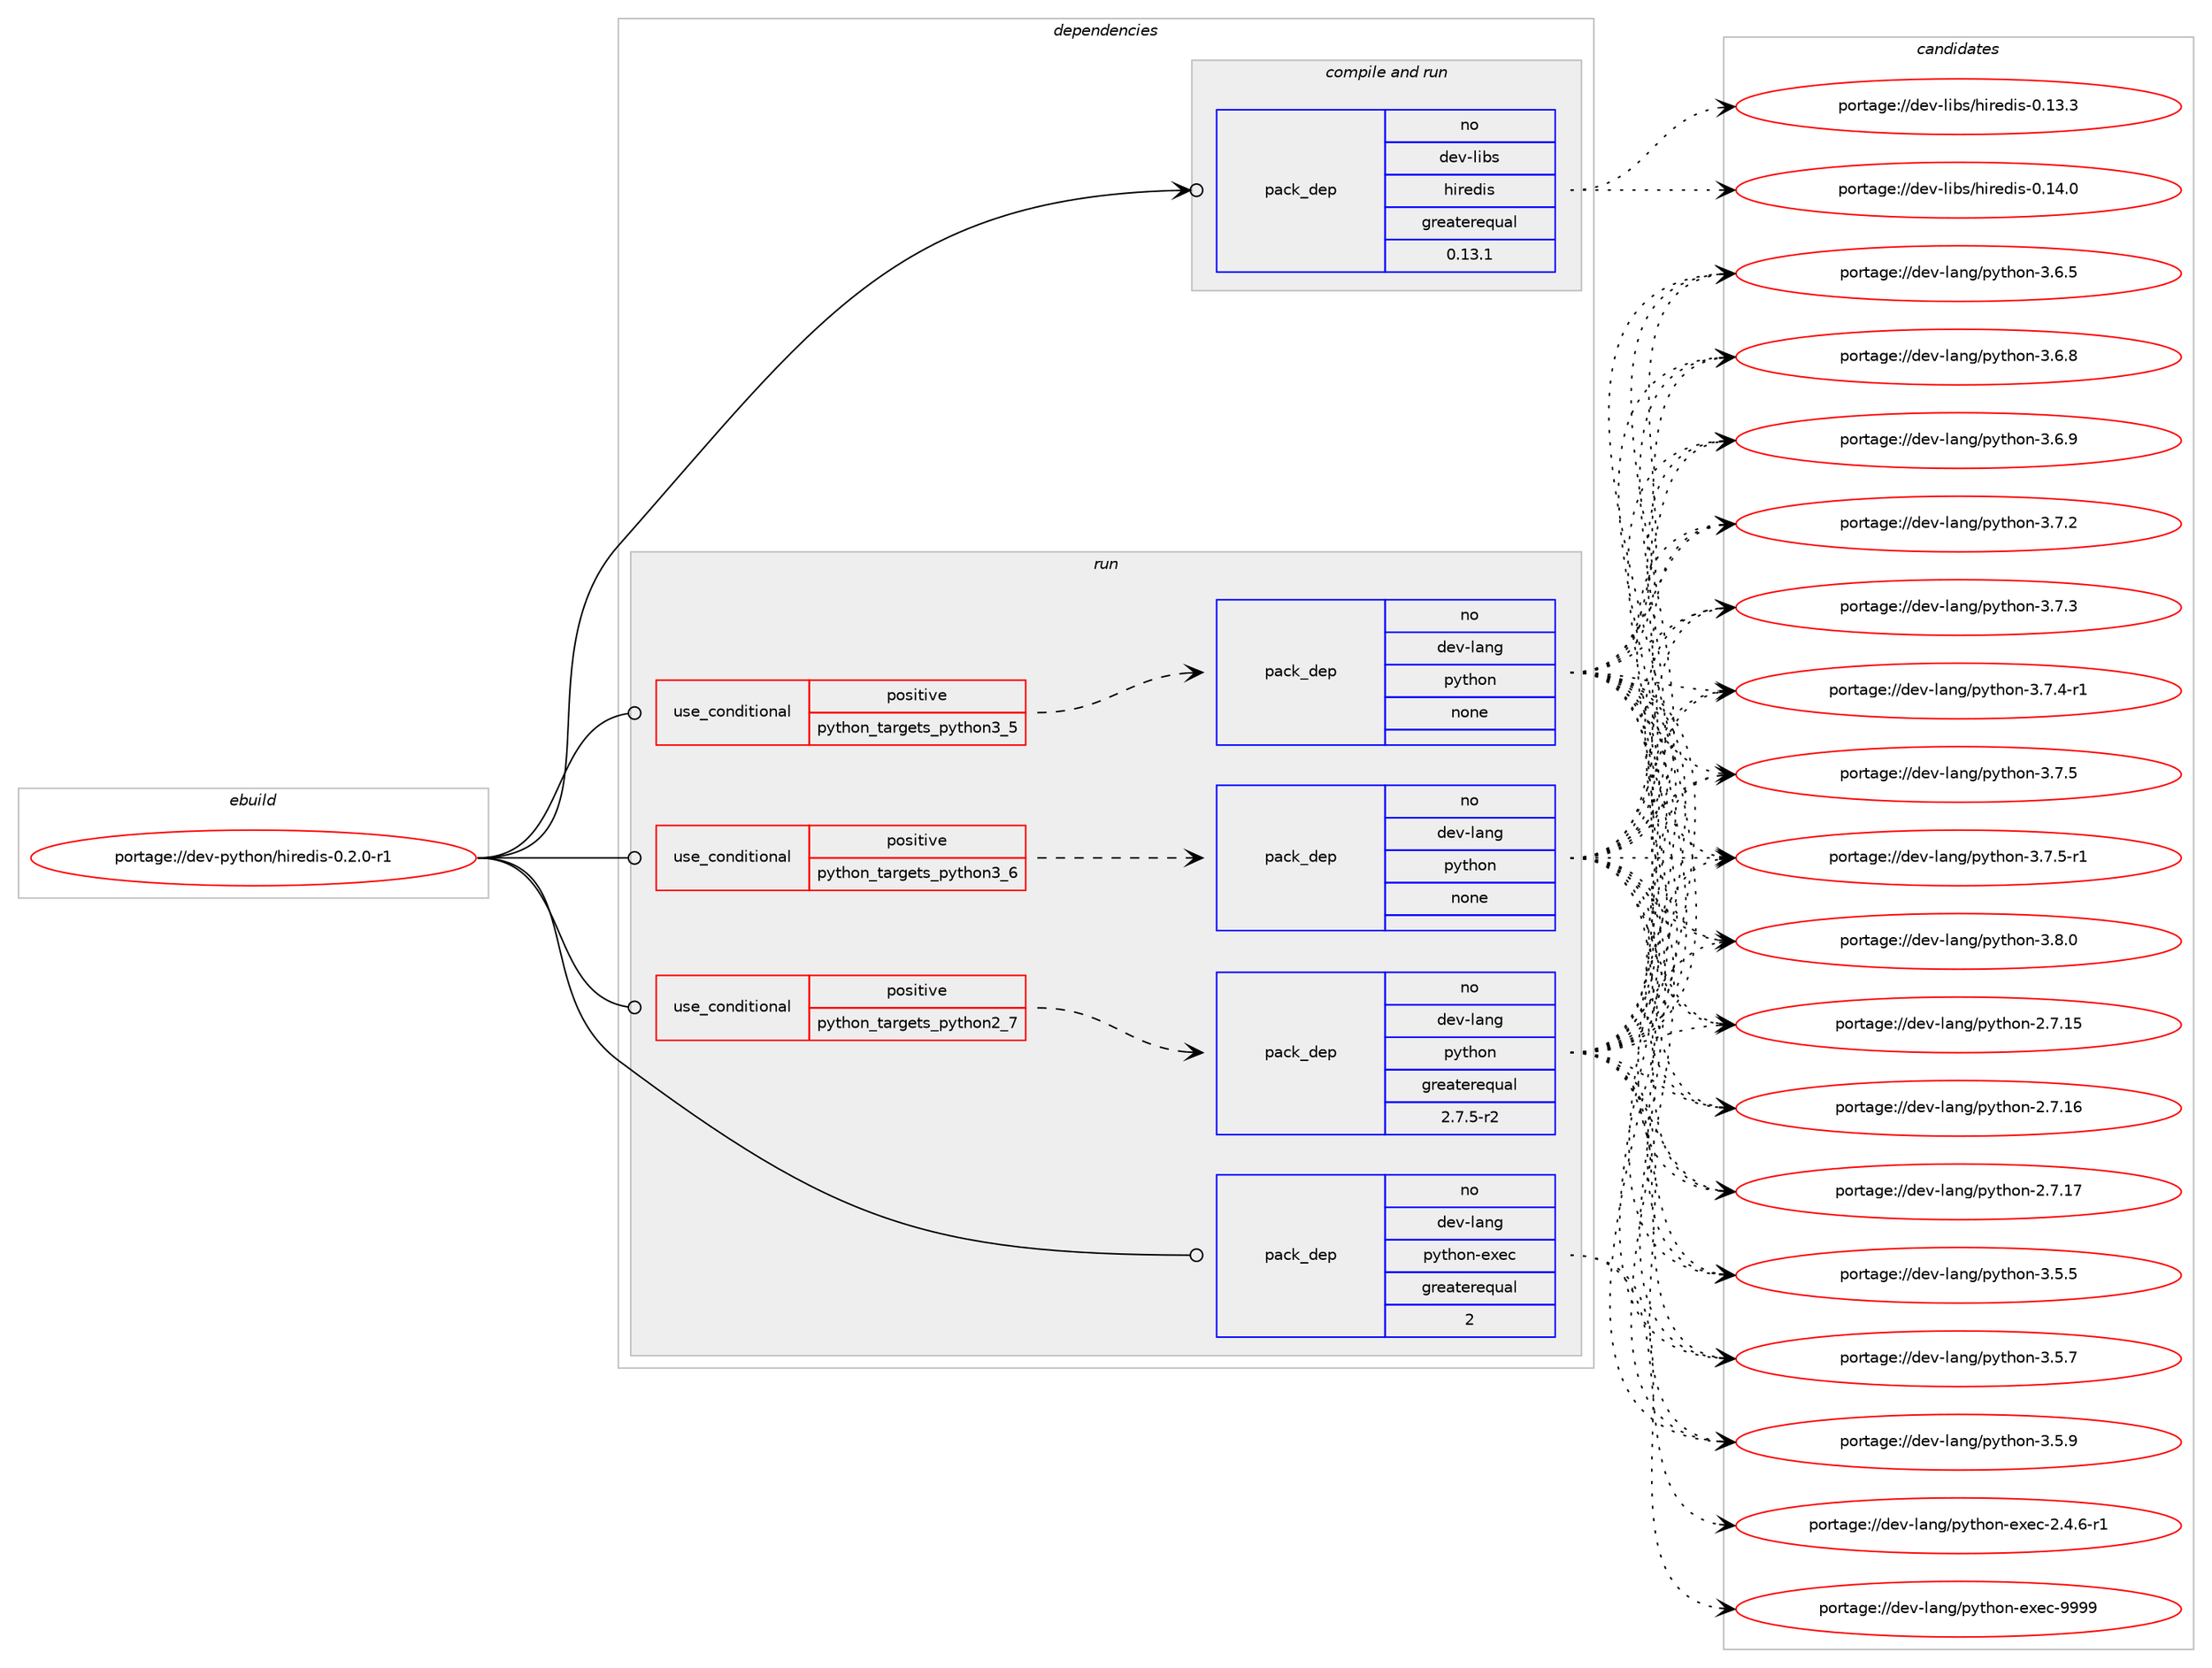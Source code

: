 digraph prolog {

# *************
# Graph options
# *************

newrank=true;
concentrate=true;
compound=true;
graph [rankdir=LR,fontname=Helvetica,fontsize=10,ranksep=1.5];#, ranksep=2.5, nodesep=0.2];
edge  [arrowhead=vee];
node  [fontname=Helvetica,fontsize=10];

# **********
# The ebuild
# **********

subgraph cluster_leftcol {
color=gray;
rank=same;
label=<<i>ebuild</i>>;
id [label="portage://dev-python/hiredis-0.2.0-r1", color=red, width=4, href="../dev-python/hiredis-0.2.0-r1.svg"];
}

# ****************
# The dependencies
# ****************

subgraph cluster_midcol {
color=gray;
label=<<i>dependencies</i>>;
subgraph cluster_compile {
fillcolor="#eeeeee";
style=filled;
label=<<i>compile</i>>;
}
subgraph cluster_compileandrun {
fillcolor="#eeeeee";
style=filled;
label=<<i>compile and run</i>>;
subgraph pack110399 {
dependency143559 [label=<<TABLE BORDER="0" CELLBORDER="1" CELLSPACING="0" CELLPADDING="4" WIDTH="220"><TR><TD ROWSPAN="6" CELLPADDING="30">pack_dep</TD></TR><TR><TD WIDTH="110">no</TD></TR><TR><TD>dev-libs</TD></TR><TR><TD>hiredis</TD></TR><TR><TD>greaterequal</TD></TR><TR><TD>0.13.1</TD></TR></TABLE>>, shape=none, color=blue];
}
id:e -> dependency143559:w [weight=20,style="solid",arrowhead="odotvee"];
}
subgraph cluster_run {
fillcolor="#eeeeee";
style=filled;
label=<<i>run</i>>;
subgraph cond29830 {
dependency143560 [label=<<TABLE BORDER="0" CELLBORDER="1" CELLSPACING="0" CELLPADDING="4"><TR><TD ROWSPAN="3" CELLPADDING="10">use_conditional</TD></TR><TR><TD>positive</TD></TR><TR><TD>python_targets_python2_7</TD></TR></TABLE>>, shape=none, color=red];
subgraph pack110400 {
dependency143561 [label=<<TABLE BORDER="0" CELLBORDER="1" CELLSPACING="0" CELLPADDING="4" WIDTH="220"><TR><TD ROWSPAN="6" CELLPADDING="30">pack_dep</TD></TR><TR><TD WIDTH="110">no</TD></TR><TR><TD>dev-lang</TD></TR><TR><TD>python</TD></TR><TR><TD>greaterequal</TD></TR><TR><TD>2.7.5-r2</TD></TR></TABLE>>, shape=none, color=blue];
}
dependency143560:e -> dependency143561:w [weight=20,style="dashed",arrowhead="vee"];
}
id:e -> dependency143560:w [weight=20,style="solid",arrowhead="odot"];
subgraph cond29831 {
dependency143562 [label=<<TABLE BORDER="0" CELLBORDER="1" CELLSPACING="0" CELLPADDING="4"><TR><TD ROWSPAN="3" CELLPADDING="10">use_conditional</TD></TR><TR><TD>positive</TD></TR><TR><TD>python_targets_python3_5</TD></TR></TABLE>>, shape=none, color=red];
subgraph pack110401 {
dependency143563 [label=<<TABLE BORDER="0" CELLBORDER="1" CELLSPACING="0" CELLPADDING="4" WIDTH="220"><TR><TD ROWSPAN="6" CELLPADDING="30">pack_dep</TD></TR><TR><TD WIDTH="110">no</TD></TR><TR><TD>dev-lang</TD></TR><TR><TD>python</TD></TR><TR><TD>none</TD></TR><TR><TD></TD></TR></TABLE>>, shape=none, color=blue];
}
dependency143562:e -> dependency143563:w [weight=20,style="dashed",arrowhead="vee"];
}
id:e -> dependency143562:w [weight=20,style="solid",arrowhead="odot"];
subgraph cond29832 {
dependency143564 [label=<<TABLE BORDER="0" CELLBORDER="1" CELLSPACING="0" CELLPADDING="4"><TR><TD ROWSPAN="3" CELLPADDING="10">use_conditional</TD></TR><TR><TD>positive</TD></TR><TR><TD>python_targets_python3_6</TD></TR></TABLE>>, shape=none, color=red];
subgraph pack110402 {
dependency143565 [label=<<TABLE BORDER="0" CELLBORDER="1" CELLSPACING="0" CELLPADDING="4" WIDTH="220"><TR><TD ROWSPAN="6" CELLPADDING="30">pack_dep</TD></TR><TR><TD WIDTH="110">no</TD></TR><TR><TD>dev-lang</TD></TR><TR><TD>python</TD></TR><TR><TD>none</TD></TR><TR><TD></TD></TR></TABLE>>, shape=none, color=blue];
}
dependency143564:e -> dependency143565:w [weight=20,style="dashed",arrowhead="vee"];
}
id:e -> dependency143564:w [weight=20,style="solid",arrowhead="odot"];
subgraph pack110403 {
dependency143566 [label=<<TABLE BORDER="0" CELLBORDER="1" CELLSPACING="0" CELLPADDING="4" WIDTH="220"><TR><TD ROWSPAN="6" CELLPADDING="30">pack_dep</TD></TR><TR><TD WIDTH="110">no</TD></TR><TR><TD>dev-lang</TD></TR><TR><TD>python-exec</TD></TR><TR><TD>greaterequal</TD></TR><TR><TD>2</TD></TR></TABLE>>, shape=none, color=blue];
}
id:e -> dependency143566:w [weight=20,style="solid",arrowhead="odot"];
}
}

# **************
# The candidates
# **************

subgraph cluster_choices {
rank=same;
color=gray;
label=<<i>candidates</i>>;

subgraph choice110399 {
color=black;
nodesep=1;
choiceportage10010111845108105981154710410511410110010511545484649514651 [label="portage://dev-libs/hiredis-0.13.3", color=red, width=4,href="../dev-libs/hiredis-0.13.3.svg"];
choiceportage10010111845108105981154710410511410110010511545484649524648 [label="portage://dev-libs/hiredis-0.14.0", color=red, width=4,href="../dev-libs/hiredis-0.14.0.svg"];
dependency143559:e -> choiceportage10010111845108105981154710410511410110010511545484649514651:w [style=dotted,weight="100"];
dependency143559:e -> choiceportage10010111845108105981154710410511410110010511545484649524648:w [style=dotted,weight="100"];
}
subgraph choice110400 {
color=black;
nodesep=1;
choiceportage10010111845108971101034711212111610411111045504655464953 [label="portage://dev-lang/python-2.7.15", color=red, width=4,href="../dev-lang/python-2.7.15.svg"];
choiceportage10010111845108971101034711212111610411111045504655464954 [label="portage://dev-lang/python-2.7.16", color=red, width=4,href="../dev-lang/python-2.7.16.svg"];
choiceportage10010111845108971101034711212111610411111045504655464955 [label="portage://dev-lang/python-2.7.17", color=red, width=4,href="../dev-lang/python-2.7.17.svg"];
choiceportage100101118451089711010347112121116104111110455146534653 [label="portage://dev-lang/python-3.5.5", color=red, width=4,href="../dev-lang/python-3.5.5.svg"];
choiceportage100101118451089711010347112121116104111110455146534655 [label="portage://dev-lang/python-3.5.7", color=red, width=4,href="../dev-lang/python-3.5.7.svg"];
choiceportage100101118451089711010347112121116104111110455146534657 [label="portage://dev-lang/python-3.5.9", color=red, width=4,href="../dev-lang/python-3.5.9.svg"];
choiceportage100101118451089711010347112121116104111110455146544653 [label="portage://dev-lang/python-3.6.5", color=red, width=4,href="../dev-lang/python-3.6.5.svg"];
choiceportage100101118451089711010347112121116104111110455146544656 [label="portage://dev-lang/python-3.6.8", color=red, width=4,href="../dev-lang/python-3.6.8.svg"];
choiceportage100101118451089711010347112121116104111110455146544657 [label="portage://dev-lang/python-3.6.9", color=red, width=4,href="../dev-lang/python-3.6.9.svg"];
choiceportage100101118451089711010347112121116104111110455146554650 [label="portage://dev-lang/python-3.7.2", color=red, width=4,href="../dev-lang/python-3.7.2.svg"];
choiceportage100101118451089711010347112121116104111110455146554651 [label="portage://dev-lang/python-3.7.3", color=red, width=4,href="../dev-lang/python-3.7.3.svg"];
choiceportage1001011184510897110103471121211161041111104551465546524511449 [label="portage://dev-lang/python-3.7.4-r1", color=red, width=4,href="../dev-lang/python-3.7.4-r1.svg"];
choiceportage100101118451089711010347112121116104111110455146554653 [label="portage://dev-lang/python-3.7.5", color=red, width=4,href="../dev-lang/python-3.7.5.svg"];
choiceportage1001011184510897110103471121211161041111104551465546534511449 [label="portage://dev-lang/python-3.7.5-r1", color=red, width=4,href="../dev-lang/python-3.7.5-r1.svg"];
choiceportage100101118451089711010347112121116104111110455146564648 [label="portage://dev-lang/python-3.8.0", color=red, width=4,href="../dev-lang/python-3.8.0.svg"];
dependency143561:e -> choiceportage10010111845108971101034711212111610411111045504655464953:w [style=dotted,weight="100"];
dependency143561:e -> choiceportage10010111845108971101034711212111610411111045504655464954:w [style=dotted,weight="100"];
dependency143561:e -> choiceportage10010111845108971101034711212111610411111045504655464955:w [style=dotted,weight="100"];
dependency143561:e -> choiceportage100101118451089711010347112121116104111110455146534653:w [style=dotted,weight="100"];
dependency143561:e -> choiceportage100101118451089711010347112121116104111110455146534655:w [style=dotted,weight="100"];
dependency143561:e -> choiceportage100101118451089711010347112121116104111110455146534657:w [style=dotted,weight="100"];
dependency143561:e -> choiceportage100101118451089711010347112121116104111110455146544653:w [style=dotted,weight="100"];
dependency143561:e -> choiceportage100101118451089711010347112121116104111110455146544656:w [style=dotted,weight="100"];
dependency143561:e -> choiceportage100101118451089711010347112121116104111110455146544657:w [style=dotted,weight="100"];
dependency143561:e -> choiceportage100101118451089711010347112121116104111110455146554650:w [style=dotted,weight="100"];
dependency143561:e -> choiceportage100101118451089711010347112121116104111110455146554651:w [style=dotted,weight="100"];
dependency143561:e -> choiceportage1001011184510897110103471121211161041111104551465546524511449:w [style=dotted,weight="100"];
dependency143561:e -> choiceportage100101118451089711010347112121116104111110455146554653:w [style=dotted,weight="100"];
dependency143561:e -> choiceportage1001011184510897110103471121211161041111104551465546534511449:w [style=dotted,weight="100"];
dependency143561:e -> choiceportage100101118451089711010347112121116104111110455146564648:w [style=dotted,weight="100"];
}
subgraph choice110401 {
color=black;
nodesep=1;
choiceportage10010111845108971101034711212111610411111045504655464953 [label="portage://dev-lang/python-2.7.15", color=red, width=4,href="../dev-lang/python-2.7.15.svg"];
choiceportage10010111845108971101034711212111610411111045504655464954 [label="portage://dev-lang/python-2.7.16", color=red, width=4,href="../dev-lang/python-2.7.16.svg"];
choiceportage10010111845108971101034711212111610411111045504655464955 [label="portage://dev-lang/python-2.7.17", color=red, width=4,href="../dev-lang/python-2.7.17.svg"];
choiceportage100101118451089711010347112121116104111110455146534653 [label="portage://dev-lang/python-3.5.5", color=red, width=4,href="../dev-lang/python-3.5.5.svg"];
choiceportage100101118451089711010347112121116104111110455146534655 [label="portage://dev-lang/python-3.5.7", color=red, width=4,href="../dev-lang/python-3.5.7.svg"];
choiceportage100101118451089711010347112121116104111110455146534657 [label="portage://dev-lang/python-3.5.9", color=red, width=4,href="../dev-lang/python-3.5.9.svg"];
choiceportage100101118451089711010347112121116104111110455146544653 [label="portage://dev-lang/python-3.6.5", color=red, width=4,href="../dev-lang/python-3.6.5.svg"];
choiceportage100101118451089711010347112121116104111110455146544656 [label="portage://dev-lang/python-3.6.8", color=red, width=4,href="../dev-lang/python-3.6.8.svg"];
choiceportage100101118451089711010347112121116104111110455146544657 [label="portage://dev-lang/python-3.6.9", color=red, width=4,href="../dev-lang/python-3.6.9.svg"];
choiceportage100101118451089711010347112121116104111110455146554650 [label="portage://dev-lang/python-3.7.2", color=red, width=4,href="../dev-lang/python-3.7.2.svg"];
choiceportage100101118451089711010347112121116104111110455146554651 [label="portage://dev-lang/python-3.7.3", color=red, width=4,href="../dev-lang/python-3.7.3.svg"];
choiceportage1001011184510897110103471121211161041111104551465546524511449 [label="portage://dev-lang/python-3.7.4-r1", color=red, width=4,href="../dev-lang/python-3.7.4-r1.svg"];
choiceportage100101118451089711010347112121116104111110455146554653 [label="portage://dev-lang/python-3.7.5", color=red, width=4,href="../dev-lang/python-3.7.5.svg"];
choiceportage1001011184510897110103471121211161041111104551465546534511449 [label="portage://dev-lang/python-3.7.5-r1", color=red, width=4,href="../dev-lang/python-3.7.5-r1.svg"];
choiceportage100101118451089711010347112121116104111110455146564648 [label="portage://dev-lang/python-3.8.0", color=red, width=4,href="../dev-lang/python-3.8.0.svg"];
dependency143563:e -> choiceportage10010111845108971101034711212111610411111045504655464953:w [style=dotted,weight="100"];
dependency143563:e -> choiceportage10010111845108971101034711212111610411111045504655464954:w [style=dotted,weight="100"];
dependency143563:e -> choiceportage10010111845108971101034711212111610411111045504655464955:w [style=dotted,weight="100"];
dependency143563:e -> choiceportage100101118451089711010347112121116104111110455146534653:w [style=dotted,weight="100"];
dependency143563:e -> choiceportage100101118451089711010347112121116104111110455146534655:w [style=dotted,weight="100"];
dependency143563:e -> choiceportage100101118451089711010347112121116104111110455146534657:w [style=dotted,weight="100"];
dependency143563:e -> choiceportage100101118451089711010347112121116104111110455146544653:w [style=dotted,weight="100"];
dependency143563:e -> choiceportage100101118451089711010347112121116104111110455146544656:w [style=dotted,weight="100"];
dependency143563:e -> choiceportage100101118451089711010347112121116104111110455146544657:w [style=dotted,weight="100"];
dependency143563:e -> choiceportage100101118451089711010347112121116104111110455146554650:w [style=dotted,weight="100"];
dependency143563:e -> choiceportage100101118451089711010347112121116104111110455146554651:w [style=dotted,weight="100"];
dependency143563:e -> choiceportage1001011184510897110103471121211161041111104551465546524511449:w [style=dotted,weight="100"];
dependency143563:e -> choiceportage100101118451089711010347112121116104111110455146554653:w [style=dotted,weight="100"];
dependency143563:e -> choiceportage1001011184510897110103471121211161041111104551465546534511449:w [style=dotted,weight="100"];
dependency143563:e -> choiceportage100101118451089711010347112121116104111110455146564648:w [style=dotted,weight="100"];
}
subgraph choice110402 {
color=black;
nodesep=1;
choiceportage10010111845108971101034711212111610411111045504655464953 [label="portage://dev-lang/python-2.7.15", color=red, width=4,href="../dev-lang/python-2.7.15.svg"];
choiceportage10010111845108971101034711212111610411111045504655464954 [label="portage://dev-lang/python-2.7.16", color=red, width=4,href="../dev-lang/python-2.7.16.svg"];
choiceportage10010111845108971101034711212111610411111045504655464955 [label="portage://dev-lang/python-2.7.17", color=red, width=4,href="../dev-lang/python-2.7.17.svg"];
choiceportage100101118451089711010347112121116104111110455146534653 [label="portage://dev-lang/python-3.5.5", color=red, width=4,href="../dev-lang/python-3.5.5.svg"];
choiceportage100101118451089711010347112121116104111110455146534655 [label="portage://dev-lang/python-3.5.7", color=red, width=4,href="../dev-lang/python-3.5.7.svg"];
choiceportage100101118451089711010347112121116104111110455146534657 [label="portage://dev-lang/python-3.5.9", color=red, width=4,href="../dev-lang/python-3.5.9.svg"];
choiceportage100101118451089711010347112121116104111110455146544653 [label="portage://dev-lang/python-3.6.5", color=red, width=4,href="../dev-lang/python-3.6.5.svg"];
choiceportage100101118451089711010347112121116104111110455146544656 [label="portage://dev-lang/python-3.6.8", color=red, width=4,href="../dev-lang/python-3.6.8.svg"];
choiceportage100101118451089711010347112121116104111110455146544657 [label="portage://dev-lang/python-3.6.9", color=red, width=4,href="../dev-lang/python-3.6.9.svg"];
choiceportage100101118451089711010347112121116104111110455146554650 [label="portage://dev-lang/python-3.7.2", color=red, width=4,href="../dev-lang/python-3.7.2.svg"];
choiceportage100101118451089711010347112121116104111110455146554651 [label="portage://dev-lang/python-3.7.3", color=red, width=4,href="../dev-lang/python-3.7.3.svg"];
choiceportage1001011184510897110103471121211161041111104551465546524511449 [label="portage://dev-lang/python-3.7.4-r1", color=red, width=4,href="../dev-lang/python-3.7.4-r1.svg"];
choiceportage100101118451089711010347112121116104111110455146554653 [label="portage://dev-lang/python-3.7.5", color=red, width=4,href="../dev-lang/python-3.7.5.svg"];
choiceportage1001011184510897110103471121211161041111104551465546534511449 [label="portage://dev-lang/python-3.7.5-r1", color=red, width=4,href="../dev-lang/python-3.7.5-r1.svg"];
choiceportage100101118451089711010347112121116104111110455146564648 [label="portage://dev-lang/python-3.8.0", color=red, width=4,href="../dev-lang/python-3.8.0.svg"];
dependency143565:e -> choiceportage10010111845108971101034711212111610411111045504655464953:w [style=dotted,weight="100"];
dependency143565:e -> choiceportage10010111845108971101034711212111610411111045504655464954:w [style=dotted,weight="100"];
dependency143565:e -> choiceportage10010111845108971101034711212111610411111045504655464955:w [style=dotted,weight="100"];
dependency143565:e -> choiceportage100101118451089711010347112121116104111110455146534653:w [style=dotted,weight="100"];
dependency143565:e -> choiceportage100101118451089711010347112121116104111110455146534655:w [style=dotted,weight="100"];
dependency143565:e -> choiceportage100101118451089711010347112121116104111110455146534657:w [style=dotted,weight="100"];
dependency143565:e -> choiceportage100101118451089711010347112121116104111110455146544653:w [style=dotted,weight="100"];
dependency143565:e -> choiceportage100101118451089711010347112121116104111110455146544656:w [style=dotted,weight="100"];
dependency143565:e -> choiceportage100101118451089711010347112121116104111110455146544657:w [style=dotted,weight="100"];
dependency143565:e -> choiceportage100101118451089711010347112121116104111110455146554650:w [style=dotted,weight="100"];
dependency143565:e -> choiceportage100101118451089711010347112121116104111110455146554651:w [style=dotted,weight="100"];
dependency143565:e -> choiceportage1001011184510897110103471121211161041111104551465546524511449:w [style=dotted,weight="100"];
dependency143565:e -> choiceportage100101118451089711010347112121116104111110455146554653:w [style=dotted,weight="100"];
dependency143565:e -> choiceportage1001011184510897110103471121211161041111104551465546534511449:w [style=dotted,weight="100"];
dependency143565:e -> choiceportage100101118451089711010347112121116104111110455146564648:w [style=dotted,weight="100"];
}
subgraph choice110403 {
color=black;
nodesep=1;
choiceportage10010111845108971101034711212111610411111045101120101994550465246544511449 [label="portage://dev-lang/python-exec-2.4.6-r1", color=red, width=4,href="../dev-lang/python-exec-2.4.6-r1.svg"];
choiceportage10010111845108971101034711212111610411111045101120101994557575757 [label="portage://dev-lang/python-exec-9999", color=red, width=4,href="../dev-lang/python-exec-9999.svg"];
dependency143566:e -> choiceportage10010111845108971101034711212111610411111045101120101994550465246544511449:w [style=dotted,weight="100"];
dependency143566:e -> choiceportage10010111845108971101034711212111610411111045101120101994557575757:w [style=dotted,weight="100"];
}
}

}
